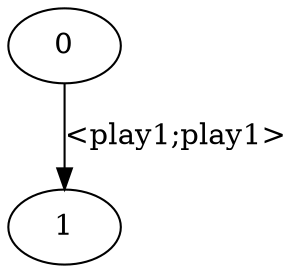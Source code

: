 digraph witness0 {
 0 [label="0",shape=ellipse]
 1 [label="1",shape=ellipse]
    0 -> 1[label="<play1;play1>"]
}
